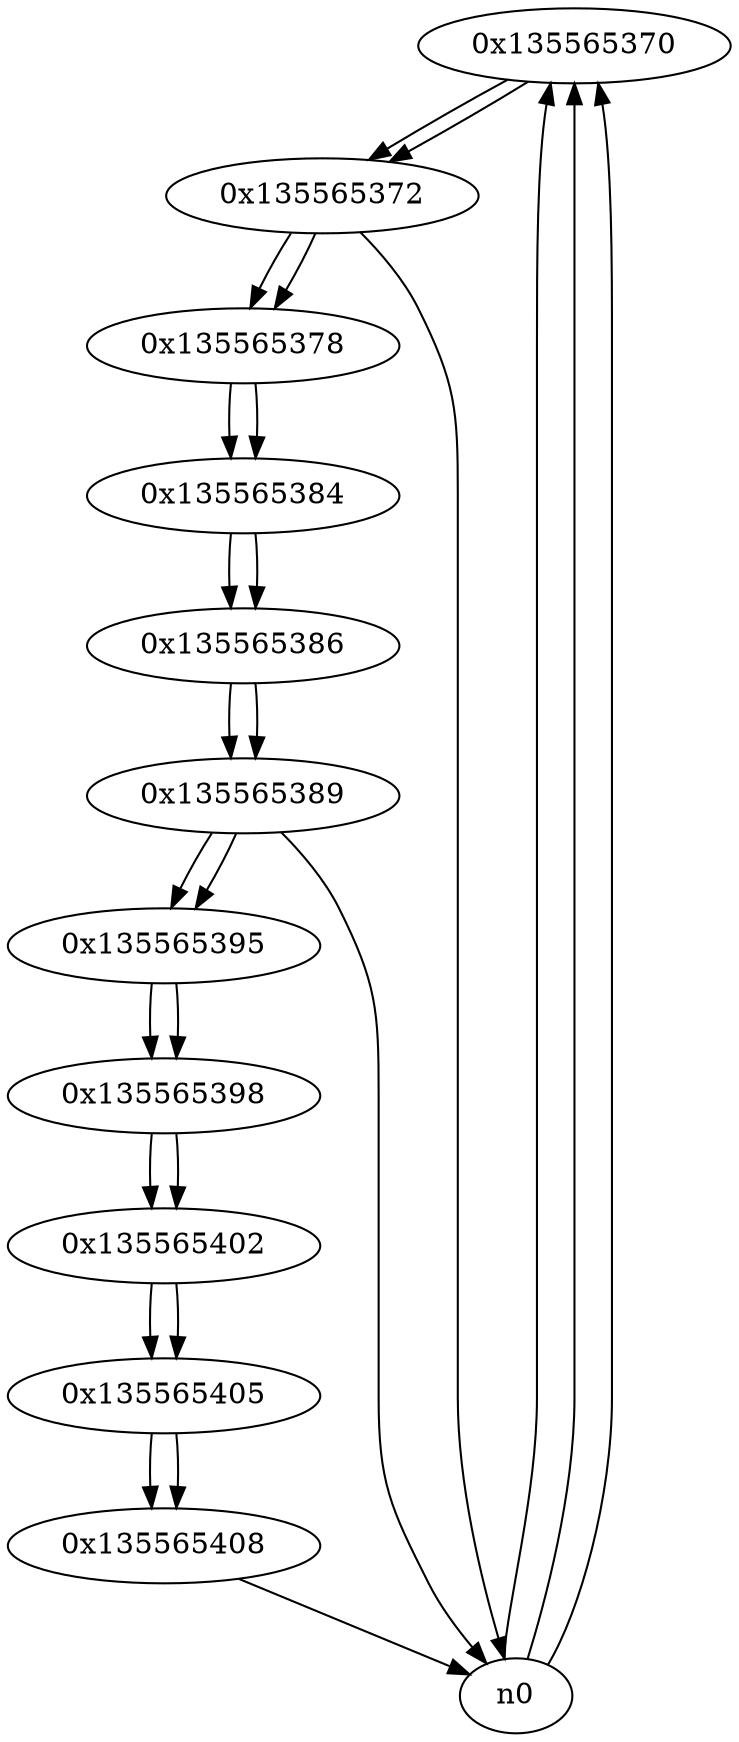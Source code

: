 digraph G{
/* nodes */
  n1 [label="0x135565370"]
  n2 [label="0x135565372"]
  n3 [label="0x135565378"]
  n4 [label="0x135565384"]
  n5 [label="0x135565386"]
  n6 [label="0x135565389"]
  n7 [label="0x135565395"]
  n8 [label="0x135565398"]
  n9 [label="0x135565402"]
  n10 [label="0x135565405"]
  n11 [label="0x135565408"]
/* edges */
n1 -> n2;
n0 -> n1;
n0 -> n1;
n0 -> n1;
n2 -> n0;
n2 -> n3;
n1 -> n2;
n3 -> n4;
n2 -> n3;
n4 -> n5;
n3 -> n4;
n5 -> n6;
n4 -> n5;
n6 -> n7;
n6 -> n0;
n5 -> n6;
n7 -> n8;
n6 -> n7;
n8 -> n9;
n7 -> n8;
n9 -> n10;
n8 -> n9;
n10 -> n11;
n9 -> n10;
n11 -> n0;
n10 -> n11;
}

